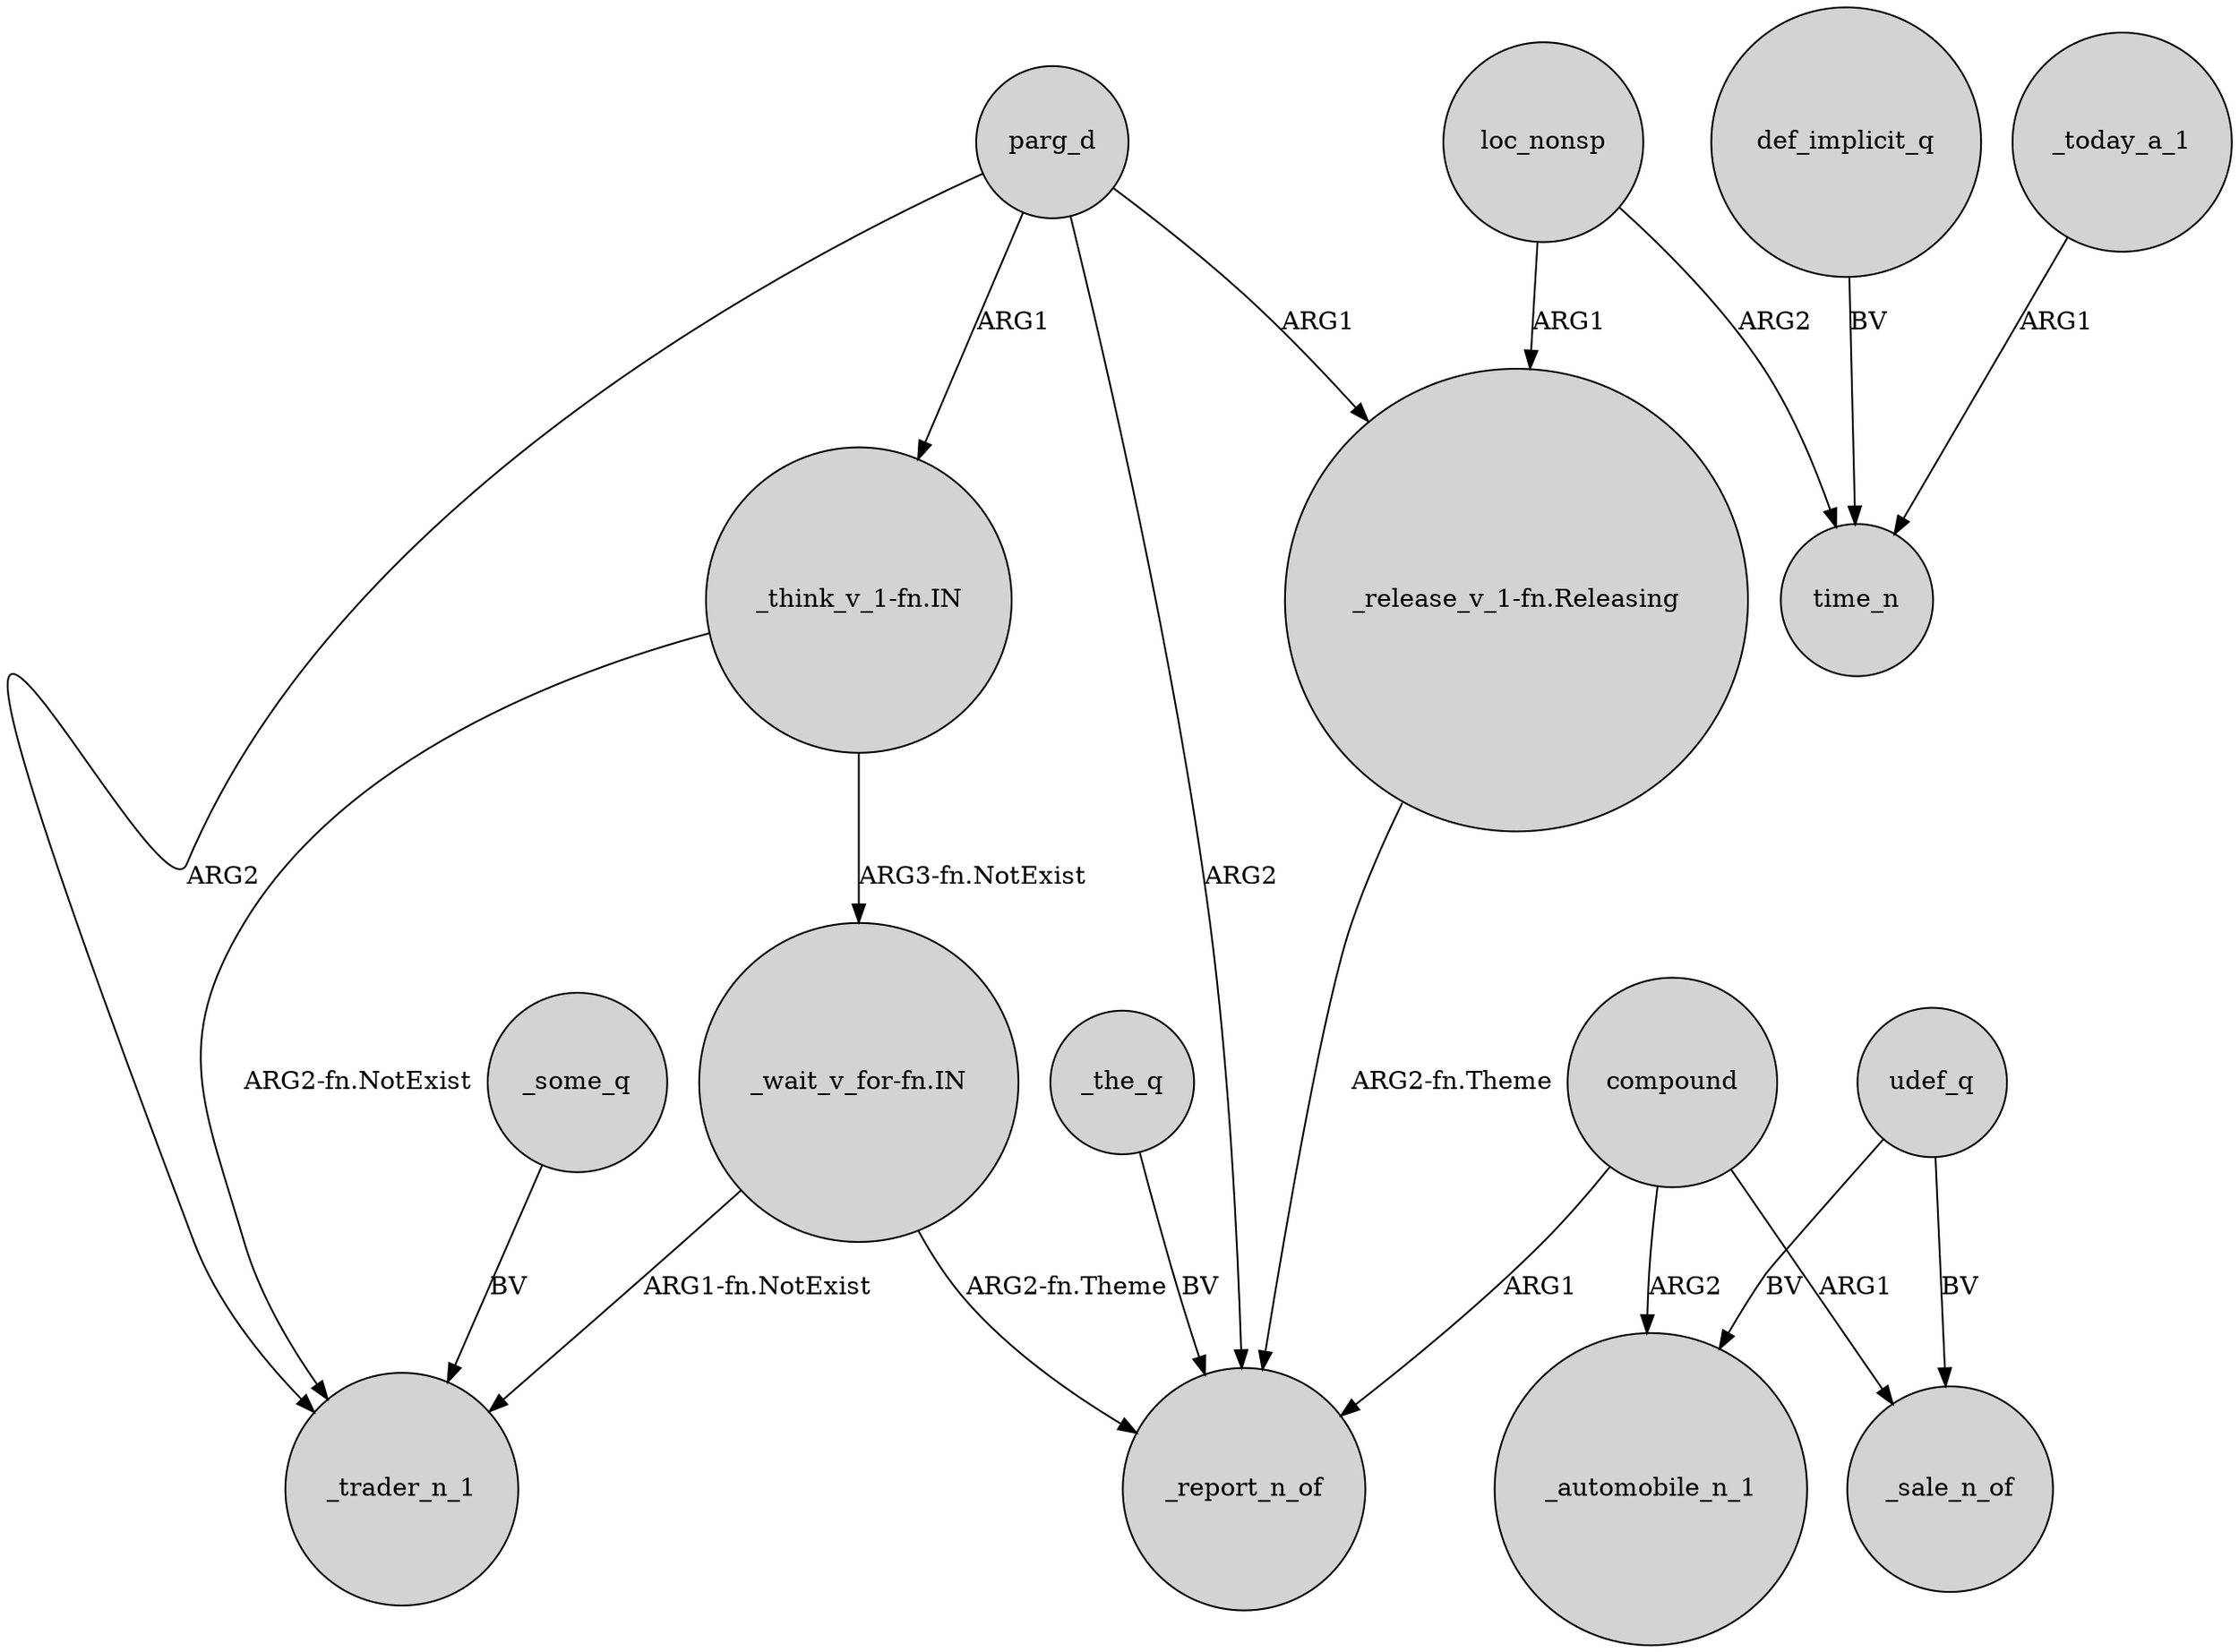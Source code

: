 digraph {
	node [shape=circle style=filled]
	"_think_v_1-fn.IN" -> _trader_n_1 [label="ARG2-fn.NotExist"]
	compound -> _report_n_of [label=ARG1]
	_today_a_1 -> time_n [label=ARG1]
	"_release_v_1-fn.Releasing" -> _report_n_of [label="ARG2-fn.Theme"]
	"_think_v_1-fn.IN" -> "_wait_v_for-fn.IN" [label="ARG3-fn.NotExist"]
	udef_q -> _automobile_n_1 [label=BV]
	loc_nonsp -> "_release_v_1-fn.Releasing" [label=ARG1]
	parg_d -> "_release_v_1-fn.Releasing" [label=ARG1]
	parg_d -> _report_n_of [label=ARG2]
	loc_nonsp -> time_n [label=ARG2]
	_some_q -> _trader_n_1 [label=BV]
	compound -> _automobile_n_1 [label=ARG2]
	_the_q -> _report_n_of [label=BV]
	"_wait_v_for-fn.IN" -> _report_n_of [label="ARG2-fn.Theme"]
	udef_q -> _sale_n_of [label=BV]
	parg_d -> _trader_n_1 [label=ARG2]
	"_wait_v_for-fn.IN" -> _trader_n_1 [label="ARG1-fn.NotExist"]
	compound -> _sale_n_of [label=ARG1]
	def_implicit_q -> time_n [label=BV]
	parg_d -> "_think_v_1-fn.IN" [label=ARG1]
}
